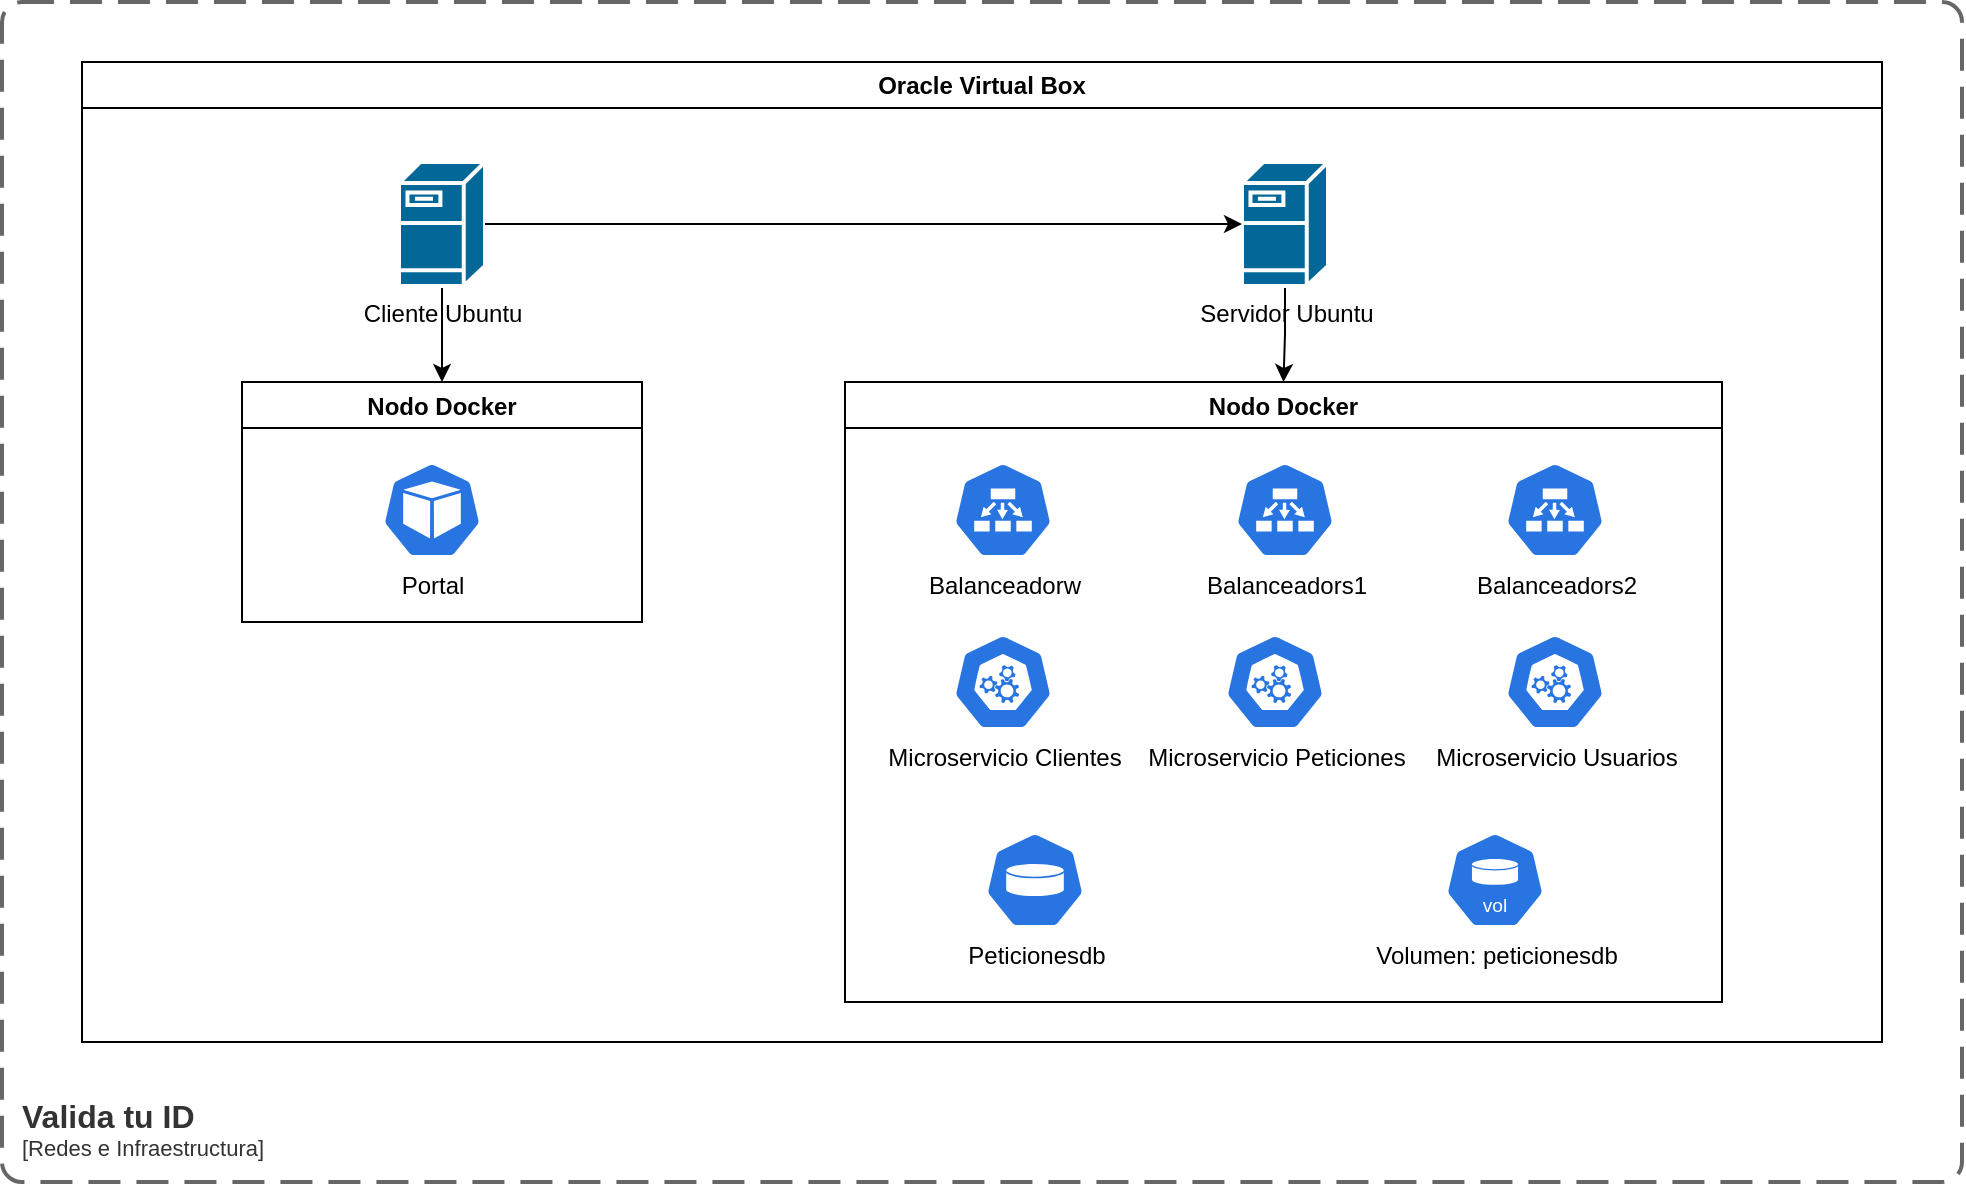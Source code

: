 <mxfile version="24.7.17" pages="4">
  <diagram name="Página-1" id="a9lzlee6VEA2q-uNpVnJ">
    <mxGraphModel dx="4412" dy="2090" grid="1" gridSize="10" guides="1" tooltips="1" connect="1" arrows="1" fold="1" page="1" pageScale="1" pageWidth="827" pageHeight="1169" math="0" shadow="0">
      <root>
        <mxCell id="0" />
        <mxCell id="1" parent="0" />
        <mxCell id="Fv26z20OyORcdD1pv73m-1" value="Oracle Virtual Box" style="swimlane;whiteSpace=wrap;html=1;" parent="1" vertex="1">
          <mxGeometry x="-740" y="70" width="900" height="490" as="geometry" />
        </mxCell>
        <mxCell id="Fv26z20OyORcdD1pv73m-28" style="edgeStyle=orthogonalEdgeStyle;rounded=0;orthogonalLoop=1;jettySize=auto;html=1;entryX=0.5;entryY=0;entryDx=0;entryDy=0;" parent="Fv26z20OyORcdD1pv73m-1" source="Fv26z20OyORcdD1pv73m-3" target="Fv26z20OyORcdD1pv73m-12" edge="1">
          <mxGeometry relative="1" as="geometry" />
        </mxCell>
        <mxCell id="Fv26z20OyORcdD1pv73m-3" value="Servidor Ubuntu" style="shape=mxgraph.cisco.servers.fileserver;sketch=0;html=1;pointerEvents=1;dashed=0;fillColor=#036897;strokeColor=#ffffff;strokeWidth=2;verticalLabelPosition=bottom;verticalAlign=top;align=center;outlineConnect=0;" parent="Fv26z20OyORcdD1pv73m-1" vertex="1">
          <mxGeometry x="580" y="50" width="43" height="62" as="geometry" />
        </mxCell>
        <mxCell id="Fv26z20OyORcdD1pv73m-27" style="edgeStyle=orthogonalEdgeStyle;rounded=0;orthogonalLoop=1;jettySize=auto;html=1;entryX=0.5;entryY=0;entryDx=0;entryDy=0;" parent="Fv26z20OyORcdD1pv73m-1" source="Fv26z20OyORcdD1pv73m-6" target="Fv26z20OyORcdD1pv73m-7" edge="1">
          <mxGeometry relative="1" as="geometry" />
        </mxCell>
        <mxCell id="Fv26z20OyORcdD1pv73m-6" value="Cliente Ubuntu" style="shape=mxgraph.cisco.servers.fileserver;sketch=0;html=1;pointerEvents=1;dashed=0;fillColor=#036897;strokeColor=#ffffff;strokeWidth=2;verticalLabelPosition=bottom;verticalAlign=top;align=center;outlineConnect=0;" parent="Fv26z20OyORcdD1pv73m-1" vertex="1">
          <mxGeometry x="158.5" y="50" width="43" height="62" as="geometry" />
        </mxCell>
        <mxCell id="Fv26z20OyORcdD1pv73m-7" value="Nodo Docker" style="swimlane;startSize=23;" parent="Fv26z20OyORcdD1pv73m-1" vertex="1">
          <mxGeometry x="80" y="160" width="200" height="120" as="geometry" />
        </mxCell>
        <mxCell id="Fv26z20OyORcdD1pv73m-9" value="Portal" style="aspect=fixed;sketch=0;html=1;dashed=0;whitespace=wrap;verticalLabelPosition=bottom;verticalAlign=top;fillColor=#2875E2;strokeColor=#ffffff;points=[[0.005,0.63,0],[0.1,0.2,0],[0.9,0.2,0],[0.5,0,0],[0.995,0.63,0],[0.72,0.99,0],[0.5,1,0],[0.28,0.99,0]];shape=mxgraph.kubernetes.icon2;prIcon=pod" parent="Fv26z20OyORcdD1pv73m-7" vertex="1">
          <mxGeometry x="70" y="40" width="50" height="48" as="geometry" />
        </mxCell>
        <mxCell id="Fv26z20OyORcdD1pv73m-12" value="Nodo Docker" style="swimlane;startSize=23;" parent="Fv26z20OyORcdD1pv73m-1" vertex="1">
          <mxGeometry x="381.5" y="160" width="438.5" height="310" as="geometry" />
        </mxCell>
        <mxCell id="Fv26z20OyORcdD1pv73m-20" value="Balanceadorw" style="aspect=fixed;sketch=0;html=1;dashed=0;whitespace=wrap;verticalLabelPosition=bottom;verticalAlign=top;fillColor=#2875E2;strokeColor=#ffffff;points=[[0.005,0.63,0],[0.1,0.2,0],[0.9,0.2,0],[0.5,0,0],[0.995,0.63,0],[0.72,0.99,0],[0.5,1,0],[0.28,0.99,0]];shape=mxgraph.kubernetes.icon2;prIcon=ep" parent="Fv26z20OyORcdD1pv73m-12" vertex="1">
          <mxGeometry x="54" y="40" width="50" height="48" as="geometry" />
        </mxCell>
        <mxCell id="Fv26z20OyORcdD1pv73m-22" value="Balanceadors2" style="aspect=fixed;sketch=0;html=1;dashed=0;whitespace=wrap;verticalLabelPosition=bottom;verticalAlign=top;fillColor=#2875E2;strokeColor=#ffffff;points=[[0.005,0.63,0],[0.1,0.2,0],[0.9,0.2,0],[0.5,0,0],[0.995,0.63,0],[0.72,0.99,0],[0.5,1,0],[0.28,0.99,0]];shape=mxgraph.kubernetes.icon2;prIcon=ep" parent="Fv26z20OyORcdD1pv73m-12" vertex="1">
          <mxGeometry x="330" y="40" width="50" height="48" as="geometry" />
        </mxCell>
        <mxCell id="Fv26z20OyORcdD1pv73m-21" value="Balanceadors1" style="aspect=fixed;sketch=0;html=1;dashed=0;whitespace=wrap;verticalLabelPosition=bottom;verticalAlign=top;fillColor=#2875E2;strokeColor=#ffffff;points=[[0.005,0.63,0],[0.1,0.2,0],[0.9,0.2,0],[0.5,0,0],[0.995,0.63,0],[0.72,0.99,0],[0.5,1,0],[0.28,0.99,0]];shape=mxgraph.kubernetes.icon2;prIcon=ep" parent="Fv26z20OyORcdD1pv73m-12" vertex="1">
          <mxGeometry x="195" y="40" width="50" height="48" as="geometry" />
        </mxCell>
        <mxCell id="Fv26z20OyORcdD1pv73m-11" value="Peticionesdb" style="aspect=fixed;sketch=0;html=1;dashed=0;whitespace=wrap;verticalLabelPosition=bottom;verticalAlign=top;fillColor=#2875E2;strokeColor=#ffffff;points=[[0.005,0.63,0],[0.1,0.2,0],[0.9,0.2,0],[0.5,0,0],[0.995,0.63,0],[0.72,0.99,0],[0.5,1,0],[0.28,0.99,0]];shape=mxgraph.kubernetes.icon2;prIcon=vol" parent="Fv26z20OyORcdD1pv73m-12" vertex="1">
          <mxGeometry x="70" y="225" width="50" height="48" as="geometry" />
        </mxCell>
        <mxCell id="Fv26z20OyORcdD1pv73m-8" value="Microservicio Clientes" style="aspect=fixed;sketch=0;html=1;dashed=0;whitespace=wrap;verticalLabelPosition=bottom;verticalAlign=top;fillColor=#2875E2;strokeColor=#ffffff;points=[[0.005,0.63,0],[0.1,0.2,0],[0.9,0.2,0],[0.5,0,0],[0.995,0.63,0],[0.72,0.99,0],[0.5,1,0],[0.28,0.99,0]];shape=mxgraph.kubernetes.icon2;prIcon=api" parent="Fv26z20OyORcdD1pv73m-12" vertex="1">
          <mxGeometry x="54" y="126" width="50" height="48" as="geometry" />
        </mxCell>
        <mxCell id="Fv26z20OyORcdD1pv73m-24" value="Microservicio Peticiones" style="aspect=fixed;sketch=0;html=1;dashed=0;whitespace=wrap;verticalLabelPosition=bottom;verticalAlign=top;fillColor=#2875E2;strokeColor=#ffffff;points=[[0.005,0.63,0],[0.1,0.2,0],[0.9,0.2,0],[0.5,0,0],[0.995,0.63,0],[0.72,0.99,0],[0.5,1,0],[0.28,0.99,0]];shape=mxgraph.kubernetes.icon2;prIcon=api" parent="Fv26z20OyORcdD1pv73m-12" vertex="1">
          <mxGeometry x="190" y="126" width="50" height="48" as="geometry" />
        </mxCell>
        <mxCell id="Fv26z20OyORcdD1pv73m-23" value="Microservicio Usuarios" style="aspect=fixed;sketch=0;html=1;dashed=0;whitespace=wrap;verticalLabelPosition=bottom;verticalAlign=top;fillColor=#2875E2;strokeColor=#ffffff;points=[[0.005,0.63,0],[0.1,0.2,0],[0.9,0.2,0],[0.5,0,0],[0.995,0.63,0],[0.72,0.99,0],[0.5,1,0],[0.28,0.99,0]];shape=mxgraph.kubernetes.icon2;prIcon=api" parent="Fv26z20OyORcdD1pv73m-12" vertex="1">
          <mxGeometry x="330" y="126" width="50" height="48" as="geometry" />
        </mxCell>
        <mxCell id="Fv26z20OyORcdD1pv73m-25" value="Volumen:&amp;nbsp;peticionesdb" style="aspect=fixed;sketch=0;html=1;dashed=0;whitespace=wrap;verticalLabelPosition=bottom;verticalAlign=top;fillColor=#2875E2;strokeColor=#ffffff;points=[[0.005,0.63,0],[0.1,0.2,0],[0.9,0.2,0],[0.5,0,0],[0.995,0.63,0],[0.72,0.99,0],[0.5,1,0],[0.28,0.99,0]];shape=mxgraph.kubernetes.icon2;kubernetesLabel=1;prIcon=vol" parent="Fv26z20OyORcdD1pv73m-12" vertex="1">
          <mxGeometry x="300" y="225" width="50" height="48" as="geometry" />
        </mxCell>
        <mxCell id="Fv26z20OyORcdD1pv73m-26" style="edgeStyle=orthogonalEdgeStyle;rounded=0;orthogonalLoop=1;jettySize=auto;html=1;entryX=0;entryY=0.5;entryDx=0;entryDy=0;entryPerimeter=0;" parent="Fv26z20OyORcdD1pv73m-1" source="Fv26z20OyORcdD1pv73m-6" target="Fv26z20OyORcdD1pv73m-3" edge="1">
          <mxGeometry relative="1" as="geometry" />
        </mxCell>
        <object placeholders="1" c4Name="Valida tu ID" c4Type="SystemScopeBoundary" c4Application="Redes e Infraestructura" label="&lt;font style=&quot;font-size: 16px&quot;&gt;&lt;b&gt;&lt;div style=&quot;text-align: left&quot;&gt;%c4Name%&lt;/div&gt;&lt;/b&gt;&lt;/font&gt;&lt;div style=&quot;text-align: left&quot;&gt;[%c4Application%]&lt;/div&gt;" id="WOL4bbUHYghi6DnyERzy-1">
          <mxCell style="rounded=1;fontSize=11;whiteSpace=wrap;html=1;dashed=1;arcSize=20;fillColor=none;strokeColor=#666666;fontColor=#333333;labelBackgroundColor=none;align=left;verticalAlign=bottom;labelBorderColor=none;spacingTop=0;spacing=10;dashPattern=8 4;metaEdit=1;rotatable=0;perimeter=rectanglePerimeter;noLabel=0;labelPadding=0;allowArrows=0;connectable=0;expand=0;recursiveResize=0;editable=1;pointerEvents=0;absoluteArcSize=1;points=[[0.25,0,0],[0.5,0,0],[0.75,0,0],[1,0.25,0],[1,0.5,0],[1,0.75,0],[0.75,1,0],[0.5,1,0],[0.25,1,0],[0,0.75,0],[0,0.5,0],[0,0.25,0]];strokeWidth=2;" vertex="1" parent="1">
            <mxGeometry x="-780" y="40" width="980" height="590" as="geometry" />
          </mxCell>
        </object>
      </root>
    </mxGraphModel>
  </diagram>
  <diagram id="09-kGrPgNMgL3lmFQOa3" name="Página-2">
    <mxGraphModel dx="2261" dy="836" grid="1" gridSize="10" guides="1" tooltips="1" connect="1" arrows="1" fold="1" page="1" pageScale="1" pageWidth="827" pageHeight="1169" math="0" shadow="0">
      <root>
        <mxCell id="0" />
        <mxCell id="1" parent="0" />
        <mxCell id="ij-TYWGH_4sfSmqwdKvS-1" value="Portal" style="aspect=fixed;sketch=0;html=1;dashed=0;whitespace=wrap;verticalLabelPosition=bottom;verticalAlign=top;fillColor=#2875E2;strokeColor=#ffffff;points=[[0.005,0.63,0],[0.1,0.2,0],[0.9,0.2,0],[0.5,0,0],[0.995,0.63,0],[0.72,0.99,0],[0.5,1,0],[0.28,0.99,0]];shape=mxgraph.kubernetes.icon2;prIcon=pod" parent="1" vertex="1">
          <mxGeometry x="-600" y="200" width="50" height="48" as="geometry" />
        </mxCell>
        <mxCell id="e_5ilDDqqUzgnPHo-z5m-1" value="Balanceadorw" style="aspect=fixed;sketch=0;html=1;dashed=0;whitespace=wrap;verticalLabelPosition=bottom;verticalAlign=top;fillColor=#2875E2;strokeColor=#ffffff;points=[[0.005,0.63,0],[0.1,0.2,0],[0.9,0.2,0],[0.5,0,0],[0.995,0.63,0],[0.72,0.99,0],[0.5,1,0],[0.28,0.99,0]];shape=mxgraph.kubernetes.icon2;prIcon=ep" parent="1" vertex="1">
          <mxGeometry x="-760" y="200" width="50" height="48" as="geometry" />
        </mxCell>
        <mxCell id="e_5ilDDqqUzgnPHo-z5m-2" value="Balanceadors2" style="aspect=fixed;sketch=0;html=1;dashed=0;whitespace=wrap;verticalLabelPosition=bottom;verticalAlign=top;fillColor=#2875E2;strokeColor=#ffffff;points=[[0.005,0.63,0],[0.1,0.2,0],[0.9,0.2,0],[0.5,0,0],[0.995,0.63,0],[0.72,0.99,0],[0.5,1,0],[0.28,0.99,0]];shape=mxgraph.kubernetes.icon2;prIcon=ep" parent="1" vertex="1">
          <mxGeometry x="-464.5" y="320" width="50" height="48" as="geometry" />
        </mxCell>
        <mxCell id="e_5ilDDqqUzgnPHo-z5m-3" value="Balanceadors1" style="aspect=fixed;sketch=0;html=1;dashed=0;whitespace=wrap;verticalLabelPosition=bottom;verticalAlign=top;fillColor=#2875E2;strokeColor=#ffffff;points=[[0.005,0.63,0],[0.1,0.2,0],[0.9,0.2,0],[0.5,0,0],[0.995,0.63,0],[0.72,0.99,0],[0.5,1,0],[0.28,0.99,0]];shape=mxgraph.kubernetes.icon2;prIcon=ep" parent="1" vertex="1">
          <mxGeometry x="-464.5" y="80" width="50" height="48" as="geometry" />
        </mxCell>
        <mxCell id="e_5ilDDqqUzgnPHo-z5m-4" value="Peticionesdb" style="aspect=fixed;sketch=0;html=1;dashed=0;whitespace=wrap;verticalLabelPosition=bottom;verticalAlign=top;fillColor=#2875E2;strokeColor=#ffffff;points=[[0.005,0.63,0],[0.1,0.2,0],[0.9,0.2,0],[0.5,0,0],[0.995,0.63,0],[0.72,0.99,0],[0.5,1,0],[0.28,0.99,0]];shape=mxgraph.kubernetes.icon2;prIcon=vol" parent="1" vertex="1">
          <mxGeometry x="-100" y="200" width="50" height="48" as="geometry" />
        </mxCell>
        <mxCell id="e_5ilDDqqUzgnPHo-z5m-5" value="Microservicio Clientes" style="aspect=fixed;sketch=0;html=1;dashed=0;whitespace=wrap;verticalLabelPosition=bottom;verticalAlign=top;fillColor=#2875E2;strokeColor=#ffffff;points=[[0.005,0.63,0],[0.1,0.2,0],[0.9,0.2,0],[0.5,0,0],[0.995,0.63,0],[0.72,0.99,0],[0.5,1,0],[0.28,0.99,0]];shape=mxgraph.kubernetes.icon2;prIcon=api" parent="1" vertex="1">
          <mxGeometry x="-260" y="80" width="50" height="48" as="geometry" />
        </mxCell>
        <mxCell id="e_5ilDDqqUzgnPHo-z5m-6" value="Microservicio Peticiones" style="aspect=fixed;sketch=0;html=1;dashed=0;whitespace=wrap;verticalLabelPosition=bottom;verticalAlign=top;fillColor=#2875E2;strokeColor=#ffffff;points=[[0.005,0.63,0],[0.1,0.2,0],[0.9,0.2,0],[0.5,0,0],[0.995,0.63,0],[0.72,0.99,0],[0.5,1,0],[0.28,0.99,0]];shape=mxgraph.kubernetes.icon2;prIcon=api" parent="1" vertex="1">
          <mxGeometry x="-260" y="200" width="50" height="48" as="geometry" />
        </mxCell>
        <mxCell id="e_5ilDDqqUzgnPHo-z5m-20" value="TCP:3306" style="edgeStyle=orthogonalEdgeStyle;rounded=0;orthogonalLoop=1;jettySize=auto;html=1;" parent="1" source="e_5ilDDqqUzgnPHo-z5m-7" target="e_5ilDDqqUzgnPHo-z5m-4" edge="1">
          <mxGeometry relative="1" as="geometry" />
        </mxCell>
        <mxCell id="e_5ilDDqqUzgnPHo-z5m-7" value="Microservicio Usuarios" style="aspect=fixed;sketch=0;html=1;dashed=0;whitespace=wrap;verticalLabelPosition=bottom;verticalAlign=top;fillColor=#2875E2;strokeColor=#ffffff;points=[[0.005,0.63,0],[0.1,0.2,0],[0.9,0.2,0],[0.5,0,0],[0.995,0.63,0],[0.72,0.99,0],[0.5,1,0],[0.28,0.99,0]];shape=mxgraph.kubernetes.icon2;prIcon=api" parent="1" vertex="1">
          <mxGeometry x="-260" y="320" width="50" height="48" as="geometry" />
        </mxCell>
        <mxCell id="e_5ilDDqqUzgnPHo-z5m-8" value="Volumen:&amp;nbsp;peticionesdb" style="aspect=fixed;sketch=0;html=1;dashed=0;whitespace=wrap;verticalLabelPosition=bottom;verticalAlign=top;fillColor=#2875E2;strokeColor=#ffffff;points=[[0.005,0.63,0],[0.1,0.2,0],[0.9,0.2,0],[0.5,0,0],[0.995,0.63,0],[0.72,0.99,0],[0.5,1,0],[0.28,0.99,0]];shape=mxgraph.kubernetes.icon2;kubernetesLabel=1;prIcon=vol" parent="1" vertex="1">
          <mxGeometry x="100" y="200" width="50" height="48" as="geometry" />
        </mxCell>
        <mxCell id="e_5ilDDqqUzgnPHo-z5m-11" value="HTTP:5080" style="edgeStyle=orthogonalEdgeStyle;rounded=0;orthogonalLoop=1;jettySize=auto;html=1;entryX=0.12;entryY=0.5;entryDx=0;entryDy=0;entryPerimeter=0;" parent="1" source="e_5ilDDqqUzgnPHo-z5m-1" target="ij-TYWGH_4sfSmqwdKvS-1" edge="1">
          <mxGeometry relative="1" as="geometry" />
        </mxCell>
        <mxCell id="e_5ilDDqqUzgnPHo-z5m-12" value="HTTP:5081&lt;div&gt;HTTP:5083&lt;/div&gt;" style="edgeStyle=orthogonalEdgeStyle;rounded=0;orthogonalLoop=1;jettySize=auto;html=1;entryX=0.005;entryY=0.63;entryDx=0;entryDy=0;entryPerimeter=0;" parent="1" source="ij-TYWGH_4sfSmqwdKvS-1" target="e_5ilDDqqUzgnPHo-z5m-3" edge="1">
          <mxGeometry relative="1" as="geometry">
            <Array as="points">
              <mxPoint x="-575" y="110" />
            </Array>
          </mxGeometry>
        </mxCell>
        <mxCell id="e_5ilDDqqUzgnPHo-z5m-13" value="HTTP:5082" style="edgeStyle=orthogonalEdgeStyle;rounded=0;orthogonalLoop=1;jettySize=auto;html=1;entryX=0.005;entryY=0.63;entryDx=0;entryDy=0;entryPerimeter=0;" parent="1" source="ij-TYWGH_4sfSmqwdKvS-1" target="e_5ilDDqqUzgnPHo-z5m-2" edge="1">
          <mxGeometry relative="1" as="geometry">
            <Array as="points">
              <mxPoint x="-575" y="350" />
            </Array>
          </mxGeometry>
        </mxCell>
        <mxCell id="e_5ilDDqqUzgnPHo-z5m-14" value="HTTP:3001" style="edgeStyle=orthogonalEdgeStyle;rounded=0;orthogonalLoop=1;jettySize=auto;html=1;entryX=0.02;entryY=0.5;entryDx=0;entryDy=0;entryPerimeter=0;" parent="1" source="e_5ilDDqqUzgnPHo-z5m-3" target="e_5ilDDqqUzgnPHo-z5m-5" edge="1">
          <mxGeometry relative="1" as="geometry" />
        </mxCell>
        <mxCell id="e_5ilDDqqUzgnPHo-z5m-15" value="HTTP:3003" style="edgeStyle=orthogonalEdgeStyle;rounded=0;orthogonalLoop=1;jettySize=auto;html=1;entryX=0.005;entryY=0.63;entryDx=0;entryDy=0;entryPerimeter=0;" parent="1" source="e_5ilDDqqUzgnPHo-z5m-3" target="e_5ilDDqqUzgnPHo-z5m-6" edge="1">
          <mxGeometry relative="1" as="geometry">
            <Array as="points">
              <mxPoint x="-439" y="230" />
            </Array>
          </mxGeometry>
        </mxCell>
        <mxCell id="e_5ilDDqqUzgnPHo-z5m-16" value="TCP:3306" style="edgeStyle=orthogonalEdgeStyle;rounded=0;orthogonalLoop=1;jettySize=auto;html=1;entryX=0.08;entryY=0.5;entryDx=0;entryDy=0;entryPerimeter=0;" parent="1" source="e_5ilDDqqUzgnPHo-z5m-6" target="e_5ilDDqqUzgnPHo-z5m-4" edge="1">
          <mxGeometry relative="1" as="geometry" />
        </mxCell>
        <mxCell id="e_5ilDDqqUzgnPHo-z5m-17" value="HTTP:5082" style="edgeStyle=orthogonalEdgeStyle;rounded=0;orthogonalLoop=1;jettySize=auto;html=1;entryX=0.5;entryY=0;entryDx=0;entryDy=0;entryPerimeter=0;" parent="1" source="e_5ilDDqqUzgnPHo-z5m-6" target="e_5ilDDqqUzgnPHo-z5m-2" edge="1">
          <mxGeometry relative="1" as="geometry">
            <Array as="points">
              <mxPoint x="-235" y="280" />
              <mxPoint x="-439" y="280" />
            </Array>
          </mxGeometry>
        </mxCell>
        <mxCell id="e_5ilDDqqUzgnPHo-z5m-18" value="HTTP:3002" style="edgeStyle=orthogonalEdgeStyle;rounded=0;orthogonalLoop=1;jettySize=auto;html=1;entryX=0.06;entryY=0.5;entryDx=0;entryDy=0;entryPerimeter=0;" parent="1" source="e_5ilDDqqUzgnPHo-z5m-2" target="e_5ilDDqqUzgnPHo-z5m-7" edge="1">
          <mxGeometry relative="1" as="geometry" />
        </mxCell>
        <mxCell id="e_5ilDDqqUzgnPHo-z5m-19" value="TCP:3306" style="edgeStyle=orthogonalEdgeStyle;rounded=0;orthogonalLoop=1;jettySize=auto;html=1;entryX=0.5;entryY=0;entryDx=0;entryDy=0;entryPerimeter=0;" parent="1" source="e_5ilDDqqUzgnPHo-z5m-5" target="e_5ilDDqqUzgnPHo-z5m-4" edge="1">
          <mxGeometry relative="1" as="geometry" />
        </mxCell>
        <mxCell id="e_5ilDDqqUzgnPHo-z5m-21" value="" style="edgeStyle=orthogonalEdgeStyle;rounded=0;orthogonalLoop=1;jettySize=auto;html=1;entryX=0.2;entryY=0.5;entryDx=0;entryDy=0;entryPerimeter=0;" parent="1" source="e_5ilDDqqUzgnPHo-z5m-4" target="e_5ilDDqqUzgnPHo-z5m-8" edge="1">
          <mxGeometry relative="1" as="geometry" />
        </mxCell>
        <object placeholders="1" c4Name="Valida tu ID" c4Type="SystemScopeBoundary" c4Application="Redes e Infraestructura" label="&lt;font style=&quot;font-size: 16px&quot;&gt;&lt;b&gt;&lt;div style=&quot;text-align: left&quot;&gt;%c4Name%&lt;/div&gt;&lt;/b&gt;&lt;/font&gt;&lt;div style=&quot;text-align: left&quot;&gt;[%c4Application%]&lt;/div&gt;" id="z0jWn1wSBp_I7vrVO-4i-1">
          <mxCell style="rounded=1;fontSize=11;whiteSpace=wrap;html=1;dashed=1;arcSize=20;fillColor=none;strokeColor=#666666;fontColor=#333333;labelBackgroundColor=none;align=left;verticalAlign=bottom;labelBorderColor=none;spacingTop=0;spacing=10;dashPattern=8 4;metaEdit=1;rotatable=0;perimeter=rectanglePerimeter;noLabel=0;labelPadding=0;allowArrows=0;connectable=0;expand=0;recursiveResize=0;editable=1;pointerEvents=0;absoluteArcSize=1;points=[[0.25,0,0],[0.5,0,0],[0.75,0,0],[1,0.25,0],[1,0.5,0],[1,0.75,0],[0.75,1,0],[0.5,1,0],[0.25,1,0],[0,0.75,0],[0,0.5,0],[0,0.25,0]];strokeWidth=2;" parent="1" vertex="1">
            <mxGeometry x="-790" y="60" width="990" height="390" as="geometry" />
          </mxCell>
        </object>
      </root>
    </mxGraphModel>
  </diagram>
  <diagram id="gFsw0vALYsFkC9yuUG_O" name="Página-3">
    <mxGraphModel dx="1434" dy="836" grid="1" gridSize="10" guides="1" tooltips="1" connect="1" arrows="1" fold="1" page="1" pageScale="1" pageWidth="827" pageHeight="1169" math="0" shadow="0">
      <root>
        <mxCell id="0" />
        <mxCell id="1" parent="0" />
        <object placeholders="1" c4Name="Microservicio usuarios" c4Type="Container" c4Technology="Nodejs" c4Description="Servicio de administración de usuarios." label="&lt;font style=&quot;font-size: 16px&quot;&gt;&lt;b&gt;%c4Name%&lt;/b&gt;&lt;/font&gt;&lt;div&gt;[%c4Type%: %c4Technology%]&lt;/div&gt;&lt;br&gt;&lt;div&gt;&lt;font style=&quot;font-size: 11px&quot;&gt;&lt;font color=&quot;#E6E6E6&quot;&gt;%c4Description%&lt;/font&gt;&lt;/div&gt;" id="LXw9SP-PXS9rpa4Qefpe-20">
          <mxCell style="rounded=1;whiteSpace=wrap;html=1;fontSize=11;labelBackgroundColor=none;fillColor=#008a00;fontColor=#ffffff;align=center;arcSize=10;strokeColor=#005700;metaEdit=1;resizable=0;points=[[0.25,0,0],[0.5,0,0],[0.75,0,0],[1,0.25,0],[1,0.5,0],[1,0.75,0],[0.75,1,0],[0.5,1,0],[0.25,1,0],[0,0.75,0],[0,0.5,0],[0,0.25,0]];" parent="1" vertex="1">
            <mxGeometry x="320" y="280" width="240" height="120" as="geometry" />
          </mxCell>
        </object>
        <object placeholders="1" c4Name="Peticionesdb" c4Type="Container" c4Technology="Base de Datos MySQL " c4Description="Almacenamiento de la información del sistema Usuarios, Clientes y Peticiones" label="&lt;font style=&quot;font-size: 16px&quot;&gt;&lt;b&gt;%c4Name%&lt;/b&gt;&lt;/font&gt;&lt;div&gt;[%c4Type%:&amp;nbsp;%c4Technology%]&lt;/div&gt;&lt;br&gt;&lt;div&gt;&lt;font style=&quot;font-size: 11px&quot;&gt;&lt;font color=&quot;#E6E6E6&quot;&gt;%c4Description%&lt;/font&gt;&lt;/div&gt;" id="LXw9SP-PXS9rpa4Qefpe-21">
          <mxCell style="shape=cylinder3;size=15;whiteSpace=wrap;html=1;boundedLbl=1;rounded=0;labelBackgroundColor=none;fillColor=#fa6800;fontSize=12;align=center;strokeColor=#C73500;metaEdit=1;points=[[0.5,0,0],[1,0.25,0],[1,0.5,0],[1,0.75,0],[0.5,1,0],[0,0.75,0],[0,0.5,0],[0,0.25,0]];resizable=0;fontColor=#000000;" parent="1" vertex="1">
            <mxGeometry x="600" y="480" width="240" height="120" as="geometry" />
          </mxCell>
        </object>
        <object placeholders="1" c4Name="Portal" c4Type="Container" c4Technology="CSS, PHP, JavaScript" c4Description="Portal de Administración de Usuarios, Clientes y Peticiones" label="&lt;font style=&quot;font-size: 16px&quot;&gt;&lt;b&gt;%c4Name%&lt;/b&gt;&lt;/font&gt;&lt;div&gt;[%c4Type%:&amp;nbsp;%c4Technology%]&lt;/div&gt;&lt;br&gt;&lt;div&gt;&lt;font style=&quot;font-size: 11px&quot;&gt;&lt;font color=&quot;#E6E6E6&quot;&gt;%c4Description%&lt;/font&gt;&lt;/div&gt;" id="LXw9SP-PXS9rpa4Qefpe-24">
          <mxCell style="shape=mxgraph.c4.webBrowserContainer2;whiteSpace=wrap;html=1;boundedLbl=1;rounded=0;labelBackgroundColor=none;strokeColor=#006EAF;fillColor=#1ba1e2;strokeColor=#118ACD;strokeColor2=#0E7DAD;fontSize=12;fontColor=#ffffff;align=center;metaEdit=1;points=[[0.5,0,0],[1,0.25,0],[1,0.5,0],[1,0.75,0],[0.5,1,0],[0,0.75,0],[0,0.5,0],[0,0.25,0]];resizable=0;" parent="1" vertex="1">
            <mxGeometry x="600" y="40" width="240" height="160" as="geometry" />
          </mxCell>
        </object>
        <object placeholders="1" c4Name="Valida tu ID" c4Type="SystemScopeBoundary" c4Application="Redes e Infraestructura" label="&lt;font style=&quot;font-size: 16px&quot;&gt;&lt;b&gt;&lt;div style=&quot;text-align: left&quot;&gt;%c4Name%&lt;/div&gt;&lt;/b&gt;&lt;/font&gt;&lt;div style=&quot;text-align: left&quot;&gt;[%c4Application%]&lt;/div&gt;" id="LXw9SP-PXS9rpa4Qefpe-26">
          <mxCell style="rounded=1;fontSize=11;whiteSpace=wrap;html=1;dashed=1;arcSize=20;fillColor=none;strokeColor=#666666;fontColor=#333333;labelBackgroundColor=none;align=left;verticalAlign=bottom;labelBorderColor=none;spacingTop=0;spacing=10;dashPattern=8 4;metaEdit=1;rotatable=0;perimeter=rectanglePerimeter;noLabel=0;labelPadding=0;allowArrows=0;connectable=0;expand=0;recursiveResize=0;editable=1;pointerEvents=0;absoluteArcSize=1;points=[[0.25,0,0],[0.5,0,0],[0.75,0,0],[1,0.25,0],[1,0.5,0],[1,0.75,0],[0.75,1,0],[0.5,1,0],[0.25,1,0],[0,0.75,0],[0,0.5,0],[0,0.25,0]];strokeWidth=2;" parent="1" vertex="1">
            <mxGeometry x="80" y="20" width="1080" height="670" as="geometry" />
          </mxCell>
        </object>
        <mxCell id="LXw9SP-PXS9rpa4Qefpe-42" value="" style="endArrow=none;dashed=1;html=1;rounded=0;strokeWidth=2;" parent="1" edge="1">
          <mxGeometry width="50" height="50" relative="1" as="geometry">
            <mxPoint x="80" y="240" as="sourcePoint" />
            <mxPoint x="1160" y="240" as="targetPoint" />
          </mxGeometry>
        </mxCell>
        <mxCell id="LXw9SP-PXS9rpa4Qefpe-43" value="Capa de Presentación" style="text;html=1;align=center;verticalAlign=middle;whiteSpace=wrap;rounded=0;fillColor=#1ba1e2;fontColor=#ffffff;strokeColor=#006EAF;" parent="1" vertex="1">
          <mxGeometry x="120" y="110" width="130" height="30" as="geometry" />
        </mxCell>
        <mxCell id="LXw9SP-PXS9rpa4Qefpe-44" value="" style="endArrow=none;dashed=1;html=1;rounded=0;strokeWidth=2;" parent="1" edge="1">
          <mxGeometry width="50" height="50" relative="1" as="geometry">
            <mxPoint x="80" y="440" as="sourcePoint" />
            <mxPoint x="1160" y="440" as="targetPoint" />
          </mxGeometry>
        </mxCell>
        <mxCell id="LXw9SP-PXS9rpa4Qefpe-46" value="Capa de Negocio" style="text;html=1;align=center;verticalAlign=middle;whiteSpace=wrap;rounded=0;fillColor=#008a00;fontColor=#ffffff;strokeColor=#005700;" parent="1" vertex="1">
          <mxGeometry x="120" y="330" width="130" height="30" as="geometry" />
        </mxCell>
        <mxCell id="LXw9SP-PXS9rpa4Qefpe-47" value="Capa de Datos" style="text;html=1;align=center;verticalAlign=middle;whiteSpace=wrap;rounded=0;fillColor=#fa6800;fontColor=#000000;strokeColor=#C73500;" parent="1" vertex="1">
          <mxGeometry x="110" y="520" width="130" height="30" as="geometry" />
        </mxCell>
        <object placeholders="1" c4Name="Microservicio Clientes" c4Type="Container" c4Technology="Nodejs" c4Description="Servicio de Administración de clientes" label="&lt;font style=&quot;font-size: 16px&quot;&gt;&lt;b&gt;%c4Name%&lt;/b&gt;&lt;/font&gt;&lt;div&gt;[%c4Type%: %c4Technology%]&lt;/div&gt;&lt;br&gt;&lt;div&gt;&lt;font style=&quot;font-size: 11px&quot;&gt;&lt;font color=&quot;#E6E6E6&quot;&gt;%c4Description%&lt;/font&gt;&lt;/div&gt;" id="LXw9SP-PXS9rpa4Qefpe-48">
          <mxCell style="rounded=1;whiteSpace=wrap;html=1;fontSize=11;labelBackgroundColor=none;fillColor=#008a00;fontColor=#ffffff;align=center;arcSize=10;strokeColor=#005700;metaEdit=1;resizable=0;points=[[0.25,0,0],[0.5,0,0],[0.75,0,0],[1,0.25,0],[1,0.5,0],[1,0.75,0],[0.75,1,0],[0.5,1,0],[0.25,1,0],[0,0.75,0],[0,0.5,0],[0,0.25,0]];" parent="1" vertex="1">
            <mxGeometry x="600" y="280" width="240" height="120" as="geometry" />
          </mxCell>
        </object>
        <object placeholders="1" c4Name="Microservicio Peticiones" c4Type="Container" c4Technology="Nodejs" c4Description="Servicio de Administración de peticiones" label="&lt;font style=&quot;font-size: 16px&quot;&gt;&lt;b&gt;%c4Name%&lt;/b&gt;&lt;/font&gt;&lt;div&gt;[%c4Type%: %c4Technology%]&lt;/div&gt;&lt;br&gt;&lt;div&gt;&lt;font style=&quot;font-size: 11px&quot;&gt;&lt;font color=&quot;#E6E6E6&quot;&gt;%c4Description%&lt;/font&gt;&lt;/div&gt;" id="4MMmblcBB7xHdUhqfDOH-1">
          <mxCell style="rounded=1;whiteSpace=wrap;html=1;fontSize=11;labelBackgroundColor=none;fillColor=#008a00;fontColor=#ffffff;align=center;arcSize=10;strokeColor=#005700;metaEdit=1;resizable=0;points=[[0.25,0,0],[0.5,0,0],[0.75,0,0],[1,0.25,0],[1,0.5,0],[1,0.75,0],[0.75,1,0],[0.5,1,0],[0.25,1,0],[0,0.75,0],[0,0.5,0],[0,0.25,0]];" parent="1" vertex="1">
            <mxGeometry x="880" y="280" width="240" height="120" as="geometry" />
          </mxCell>
        </object>
        <mxCell id="4MMmblcBB7xHdUhqfDOH-2" value="" style="shape=flexArrow;endArrow=classic;html=1;rounded=0;fillColor=#ffe6cc;strokeColor=#d79b00;" parent="1" edge="1">
          <mxGeometry width="50" height="50" relative="1" as="geometry">
            <mxPoint x="719.5" y="210" as="sourcePoint" />
            <mxPoint x="719.5" y="270" as="targetPoint" />
          </mxGeometry>
        </mxCell>
        <mxCell id="4MMmblcBB7xHdUhqfDOH-3" value="" style="shape=flexArrow;endArrow=classic;html=1;rounded=0;fillColor=#ffe6cc;strokeColor=#d79b00;" parent="1" edge="1">
          <mxGeometry width="50" height="50" relative="1" as="geometry">
            <mxPoint x="719.5" y="410" as="sourcePoint" />
            <mxPoint x="719.5" y="470" as="targetPoint" />
          </mxGeometry>
        </mxCell>
        <mxCell id="4MMmblcBB7xHdUhqfDOH-4" value="" style="endArrow=none;dashed=1;html=1;rounded=0;strokeWidth=2;" parent="1" edge="1">
          <mxGeometry width="50" height="50" relative="1" as="geometry">
            <mxPoint x="80" y="640" as="sourcePoint" />
            <mxPoint x="1160" y="640" as="targetPoint" />
          </mxGeometry>
        </mxCell>
        <mxCell id="4MMmblcBB7xHdUhqfDOH-5" value="" style="endArrow=none;dashed=1;html=1;rounded=0;strokeWidth=2;" parent="1" edge="1">
          <mxGeometry width="50" height="50" relative="1" as="geometry">
            <mxPoint x="280" y="20" as="sourcePoint" />
            <mxPoint x="280" y="640" as="targetPoint" />
          </mxGeometry>
        </mxCell>
      </root>
    </mxGraphModel>
  </diagram>
  <diagram id="PDlIkny9w-6ZUPdzV0hS" name="Página-4">
    <mxGraphModel dx="2131" dy="760" grid="1" gridSize="10" guides="1" tooltips="1" connect="1" arrows="1" fold="1" page="1" pageScale="1" pageWidth="827" pageHeight="1169" math="0" shadow="0">
      <root>
        <mxCell id="0" />
        <mxCell id="1" parent="0" />
        <mxCell id="1yfG-V_n93v_HszL2m6s-1" value="&lt;p style=&quot;margin: 4px 0px 0px; text-align: center;&quot;&gt;&lt;b&gt;&lt;u&gt;clientes&lt;/u&gt;&lt;/b&gt;&lt;/p&gt;&lt;hr&gt;&lt;p style=&quot;margin: 0px; margin-left: 8px;&quot;&gt;&lt;b&gt;&lt;i&gt;cc&lt;/i&gt;&lt;/b&gt; varchar(255) NOT NULL&lt;/p&gt;&lt;p style=&quot;margin: 0px; margin-left: 8px;&quot;&gt;password varchar(255)&lt;/p&gt;" style="verticalAlign=top;align=left;overflow=fill;fontSize=12;fontFamily=Helvetica;html=1;strokeColor=#003366;shadow=1;fillColor=#D4E1F5;fontColor=#003366" parent="1" vertex="1">
          <mxGeometry x="-320.0" y="101.64" width="160" height="120" as="geometry" />
        </mxCell>
        <mxCell id="1yfG-V_n93v_HszL2m6s-2" value="&lt;p style=&quot;margin: 4px 0px 0px; text-align: center;&quot;&gt;&lt;b&gt;&lt;u&gt;peticiones&lt;/u&gt;&lt;/b&gt;&lt;/p&gt;&lt;hr&gt;&lt;p style=&quot;margin: 0px; margin-left: 8px;&quot;&gt;&lt;b&gt;&lt;i&gt;id &lt;/i&gt;&lt;/b&gt;int(11) NOT NULL auto_increment&lt;/p&gt;&lt;p style=&quot;margin: 0px; margin-left: 8px;&quot;&gt;cccliente VARCHAR(255) NOT NULL&lt;/p&gt;&lt;p style=&quot;margin: 0px; margin-left: 8px;&quot;&gt;ccarchivo VARCHAR(255) NOT NULL&lt;/p&gt;&lt;p style=&quot;margin: 0px; margin-left: 8px;&quot;&gt;tiposervicio VARCHAR(255) NOT NULL&lt;/p&gt;&lt;p style=&quot;margin: 0px; margin-left: 8px;&quot;&gt;bancocliente VARCHAR(255) NOT NULL&lt;/p&gt;&lt;p style=&quot;margin: 0px; margin-left: 8px;&quot;&gt;fechasolicitud DATE NOT NULL&lt;/p&gt;&lt;p style=&quot;margin: 0px; margin-left: 8px;&quot;&gt;horasolicitud TIME NOT NULL&lt;/p&gt;&lt;p style=&quot;margin: 0px; margin-left: 8px;&quot;&gt;usuariovalidador VARCHAR(255)&lt;/p&gt;&lt;p style=&quot;margin: 0px; margin-left: 8px;&quot;&gt;nombrevalidador VARCHAR(255)&lt;/p&gt;&lt;p style=&quot;margin: 0px; margin-left: 8px;&quot;&gt;estado VARCHAR(255)&lt;/p&gt;&lt;p style=&quot;margin: 0px; margin-left: 8px;&quot;&gt;fechacreacion date&lt;/p&gt;&lt;p style=&quot;margin: 0px; margin-left: 8px;&quot;&gt;horacreacion time&amp;nbsp;&lt;/p&gt;&lt;p style=&quot;margin: 0px; margin-left: 8px;&quot;&gt;fecharevision date&lt;/p&gt;&lt;p style=&quot;margin: 0px; margin-left: 8px;&quot;&gt;horarevision time&lt;/p&gt;" style="verticalAlign=top;align=left;overflow=fill;fontSize=12;fontFamily=Helvetica;html=1;strokeColor=#003366;shadow=1;fillColor=#D4E1F5;fontColor=#003366" parent="1" vertex="1">
          <mxGeometry x="-540" y="290" width="240" height="235" as="geometry" />
        </mxCell>
        <mxCell id="1yfG-V_n93v_HszL2m6s-3" value="&lt;p style=&quot;margin: 4px 0px 0px; text-align: center;&quot;&gt;&lt;b&gt;&lt;u&gt;usuarios&lt;/u&gt;&lt;/b&gt;&lt;/p&gt;&lt;hr&gt;&lt;p style=&quot;margin: 0px; margin-left: 8px;&quot;&gt;&lt;b&gt;&lt;i&gt;usuario&lt;/i&gt;&lt;/b&gt; varchar(255) NOT NULL&lt;/p&gt;&lt;p style=&quot;margin: 0px; margin-left: 8px;&quot;&gt;nombre varchar(255)&lt;/p&gt;&lt;p style=&quot;margin: 0px; margin-left: 8px;&quot;&gt;rol enum(&#39;admin&#39;, &#39;validador&#39;)&lt;/p&gt;&lt;p style=&quot;margin: 0px; margin-left: 8px;&quot;&gt;password varchar(255)&lt;/p&gt;&lt;p style=&quot;margin: 0px; margin-left: 8px;&quot;&gt;&lt;br&gt;&lt;/p&gt;" style="verticalAlign=top;align=left;overflow=fill;fontSize=12;fontFamily=Helvetica;html=1;strokeColor=#003366;shadow=1;fillColor=#D4E1F5;fontColor=#003366" parent="1" vertex="1">
          <mxGeometry x="-680" y="101.64" width="190" height="98.36" as="geometry" />
        </mxCell>
        <mxCell id="1yfG-V_n93v_HszL2m6s-4" value="" style="endArrow=open;endSize=12;startArrow=diamondThin;startSize=14;startFill=0;edgeStyle=orthogonalEdgeStyle;exitX=1;exitY=0.25;exitDx=0;exitDy=0;entryX=1;entryY=0.5;entryDx=0;entryDy=0;" parent="1" source="1yfG-V_n93v_HszL2m6s-2" target="1yfG-V_n93v_HszL2m6s-1" edge="1">
          <mxGeometry y="160" as="geometry">
            <mxPoint x="-760" y="240" as="sourcePoint" />
            <mxPoint x="-370" y="382.5" as="targetPoint" />
            <Array as="points">
              <mxPoint x="-80" y="349" />
              <mxPoint x="-80" y="162" />
            </Array>
          </mxGeometry>
        </mxCell>
        <mxCell id="1yfG-V_n93v_HszL2m6s-5" value="0..n" style="resizable=0;align=left;verticalAlign=top;labelBackgroundColor=#ffffff;fontSize=10;strokeColor=#003366;shadow=1;fillColor=#D4E1F5;fontColor=#003366" parent="1yfG-V_n93v_HszL2m6s-4" connectable="0" vertex="1">
          <mxGeometry x="-1" relative="1" as="geometry">
            <mxPoint x="10" as="offset" />
          </mxGeometry>
        </mxCell>
        <mxCell id="aZA2X8gGoHYusz_aIKW0-1" value="1" style="edgeLabel;html=1;align=center;verticalAlign=middle;resizable=0;points=[];" vertex="1" connectable="0" parent="1yfG-V_n93v_HszL2m6s-4">
          <mxGeometry relative="1" as="geometry">
            <mxPoint x="-59" y="-155" as="offset" />
          </mxGeometry>
        </mxCell>
        <mxCell id="1yfG-V_n93v_HszL2m6s-6" value="" style="endArrow=open;endSize=12;startArrow=diamondThin;startSize=14;startFill=0;edgeStyle=orthogonalEdgeStyle;entryX=0;entryY=0.39;entryDx=0;entryDy=0;exitX=-0.008;exitY=0.6;exitDx=0;exitDy=0;entryPerimeter=0;exitPerimeter=0;" parent="1" source="1yfG-V_n93v_HszL2m6s-2" target="1yfG-V_n93v_HszL2m6s-3" edge="1">
          <mxGeometry x="620" y="340" as="geometry">
            <mxPoint x="-680" y="260" as="sourcePoint" />
            <mxPoint x="20" y="420" as="targetPoint" />
            <Array as="points">
              <mxPoint x="-720" y="431" />
              <mxPoint x="-720" y="140" />
            </Array>
          </mxGeometry>
        </mxCell>
        <mxCell id="1yfG-V_n93v_HszL2m6s-7" value="0..n" style="resizable=0;align=left;verticalAlign=top;labelBackgroundColor=#ffffff;fontSize=10;strokeColor=#003366;shadow=1;fillColor=#D4E1F5;fontColor=#003366" parent="1yfG-V_n93v_HszL2m6s-6" connectable="0" vertex="1">
          <mxGeometry x="-1" relative="1" as="geometry">
            <mxPoint x="-28" y="-25" as="offset" />
          </mxGeometry>
        </mxCell>
        <mxCell id="1yfG-V_n93v_HszL2m6s-8" value="1" style="resizable=0;align=right;verticalAlign=top;labelBackgroundColor=#ffffff;fontSize=10;strokeColor=#003366;shadow=1;fillColor=#D4E1F5;fontColor=#003366" parent="1yfG-V_n93v_HszL2m6s-6" connectable="0" vertex="1">
          <mxGeometry x="1" relative="1" as="geometry">
            <mxPoint x="-10" as="offset" />
          </mxGeometry>
        </mxCell>
        <object placeholders="1" c4Name="Valida tu ID" c4Type="SystemScopeBoundary" c4Application="Redes e Infraestructura" label="&lt;font style=&quot;font-size: 16px&quot;&gt;&lt;b&gt;&lt;div style=&quot;text-align: left&quot;&gt;%c4Name%&lt;/div&gt;&lt;/b&gt;&lt;/font&gt;&lt;div style=&quot;text-align: left&quot;&gt;[%c4Application%]&lt;/div&gt;" id="1MCFFu8zt7dD6Mf0ry90-1">
          <mxCell style="rounded=1;fontSize=11;whiteSpace=wrap;html=1;dashed=1;arcSize=20;fillColor=none;strokeColor=#666666;fontColor=#333333;labelBackgroundColor=none;align=left;verticalAlign=bottom;labelBorderColor=none;spacingTop=0;spacing=10;dashPattern=8 4;metaEdit=1;rotatable=0;perimeter=rectanglePerimeter;noLabel=0;labelPadding=0;allowArrows=0;connectable=0;expand=0;recursiveResize=0;editable=1;pointerEvents=0;absoluteArcSize=1;points=[[0.25,0,0],[0.5,0,0],[0.75,0,0],[1,0.25,0],[1,0.5,0],[1,0.75,0],[0.75,1,0],[0.5,1,0],[0.25,1,0],[0,0.75,0],[0,0.5,0],[0,0.25,0]];strokeWidth=2;" vertex="1" parent="1">
            <mxGeometry x="-760" y="90" width="720" height="510" as="geometry" />
          </mxCell>
        </object>
      </root>
    </mxGraphModel>
  </diagram>
</mxfile>
